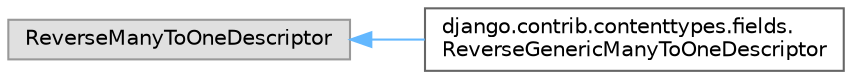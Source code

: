 digraph "Graphical Class Hierarchy"
{
 // LATEX_PDF_SIZE
  bgcolor="transparent";
  edge [fontname=Helvetica,fontsize=10,labelfontname=Helvetica,labelfontsize=10];
  node [fontname=Helvetica,fontsize=10,shape=box,height=0.2,width=0.4];
  rankdir="LR";
  Node0 [id="Node000000",label="ReverseManyToOneDescriptor",height=0.2,width=0.4,color="grey60", fillcolor="#E0E0E0", style="filled",tooltip=" "];
  Node0 -> Node1 [id="edge4147_Node000000_Node000001",dir="back",color="steelblue1",style="solid",tooltip=" "];
  Node1 [id="Node000001",label="django.contrib.contenttypes.fields.\lReverseGenericManyToOneDescriptor",height=0.2,width=0.4,color="grey40", fillcolor="white", style="filled",URL="$classdjango_1_1contrib_1_1contenttypes_1_1fields_1_1_reverse_generic_many_to_one_descriptor.html",tooltip=" "];
}
